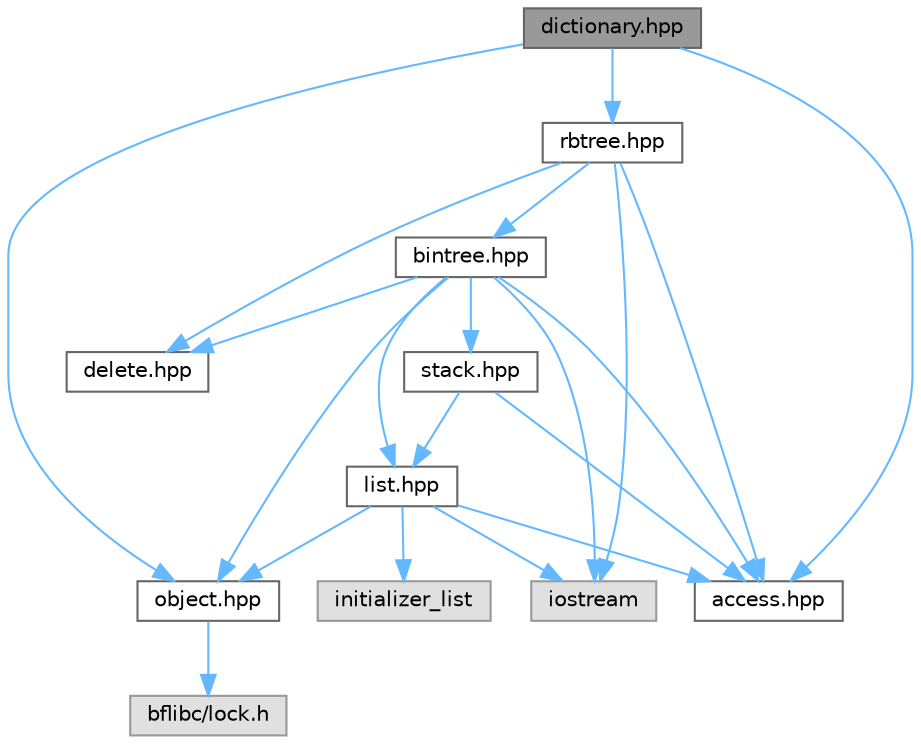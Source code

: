 digraph "dictionary.hpp"
{
 // LATEX_PDF_SIZE
  bgcolor="transparent";
  edge [fontname=Helvetica,fontsize=10,labelfontname=Helvetica,labelfontsize=10];
  node [fontname=Helvetica,fontsize=10,shape=box,height=0.2,width=0.4];
  Node1 [id="Node000001",label="dictionary.hpp",height=0.2,width=0.4,color="gray40", fillcolor="grey60", style="filled", fontcolor="black",tooltip=" "];
  Node1 -> Node2 [id="edge1_Node000001_Node000002",color="steelblue1",style="solid",tooltip=" "];
  Node2 [id="Node000002",label="rbtree.hpp",height=0.2,width=0.4,color="grey40", fillcolor="white", style="filled",URL="$da/d3f/rbtree_8hpp.html",tooltip=" "];
  Node2 -> Node3 [id="edge2_Node000002_Node000003",color="steelblue1",style="solid",tooltip=" "];
  Node3 [id="Node000003",label="access.hpp",height=0.2,width=0.4,color="grey40", fillcolor="white", style="filled",URL="$d4/dbf/access_8hpp.html",tooltip=" "];
  Node2 -> Node4 [id="edge3_Node000002_Node000004",color="steelblue1",style="solid",tooltip=" "];
  Node4 [id="Node000004",label="bintree.hpp",height=0.2,width=0.4,color="grey40", fillcolor="white", style="filled",URL="$d2/dc3/bintree_8hpp.html",tooltip=" "];
  Node4 -> Node3 [id="edge4_Node000004_Node000003",color="steelblue1",style="solid",tooltip=" "];
  Node4 -> Node5 [id="edge5_Node000004_Node000005",color="steelblue1",style="solid",tooltip=" "];
  Node5 [id="Node000005",label="delete.hpp",height=0.2,width=0.4,color="grey40", fillcolor="white", style="filled",URL="$db/dd3/delete_8hpp.html",tooltip=" "];
  Node4 -> Node6 [id="edge6_Node000004_Node000006",color="steelblue1",style="solid",tooltip=" "];
  Node6 [id="Node000006",label="object.hpp",height=0.2,width=0.4,color="grey40", fillcolor="white", style="filled",URL="$df/de1/object_8hpp.html",tooltip=" "];
  Node6 -> Node7 [id="edge7_Node000006_Node000007",color="steelblue1",style="solid",tooltip=" "];
  Node7 [id="Node000007",label="bflibc/lock.h",height=0.2,width=0.4,color="grey60", fillcolor="#E0E0E0", style="filled",tooltip=" "];
  Node4 -> Node8 [id="edge8_Node000004_Node000008",color="steelblue1",style="solid",tooltip=" "];
  Node8 [id="Node000008",label="iostream",height=0.2,width=0.4,color="grey60", fillcolor="#E0E0E0", style="filled",tooltip=" "];
  Node4 -> Node9 [id="edge9_Node000004_Node000009",color="steelblue1",style="solid",tooltip=" "];
  Node9 [id="Node000009",label="list.hpp",height=0.2,width=0.4,color="grey40", fillcolor="white", style="filled",URL="$dc/d1d/list_8hpp.html",tooltip=" "];
  Node9 -> Node3 [id="edge10_Node000009_Node000003",color="steelblue1",style="solid",tooltip=" "];
  Node9 -> Node6 [id="edge11_Node000009_Node000006",color="steelblue1",style="solid",tooltip=" "];
  Node9 -> Node8 [id="edge12_Node000009_Node000008",color="steelblue1",style="solid",tooltip=" "];
  Node9 -> Node10 [id="edge13_Node000009_Node000010",color="steelblue1",style="solid",tooltip=" "];
  Node10 [id="Node000010",label="initializer_list",height=0.2,width=0.4,color="grey60", fillcolor="#E0E0E0", style="filled",tooltip=" "];
  Node4 -> Node11 [id="edge14_Node000004_Node000011",color="steelblue1",style="solid",tooltip=" "];
  Node11 [id="Node000011",label="stack.hpp",height=0.2,width=0.4,color="grey40", fillcolor="white", style="filled",URL="$df/d47/stack_8hpp.html",tooltip=" "];
  Node11 -> Node3 [id="edge15_Node000011_Node000003",color="steelblue1",style="solid",tooltip=" "];
  Node11 -> Node9 [id="edge16_Node000011_Node000009",color="steelblue1",style="solid",tooltip=" "];
  Node2 -> Node5 [id="edge17_Node000002_Node000005",color="steelblue1",style="solid",tooltip=" "];
  Node2 -> Node8 [id="edge18_Node000002_Node000008",color="steelblue1",style="solid",tooltip=" "];
  Node1 -> Node3 [id="edge19_Node000001_Node000003",color="steelblue1",style="solid",tooltip=" "];
  Node1 -> Node6 [id="edge20_Node000001_Node000006",color="steelblue1",style="solid",tooltip=" "];
}
